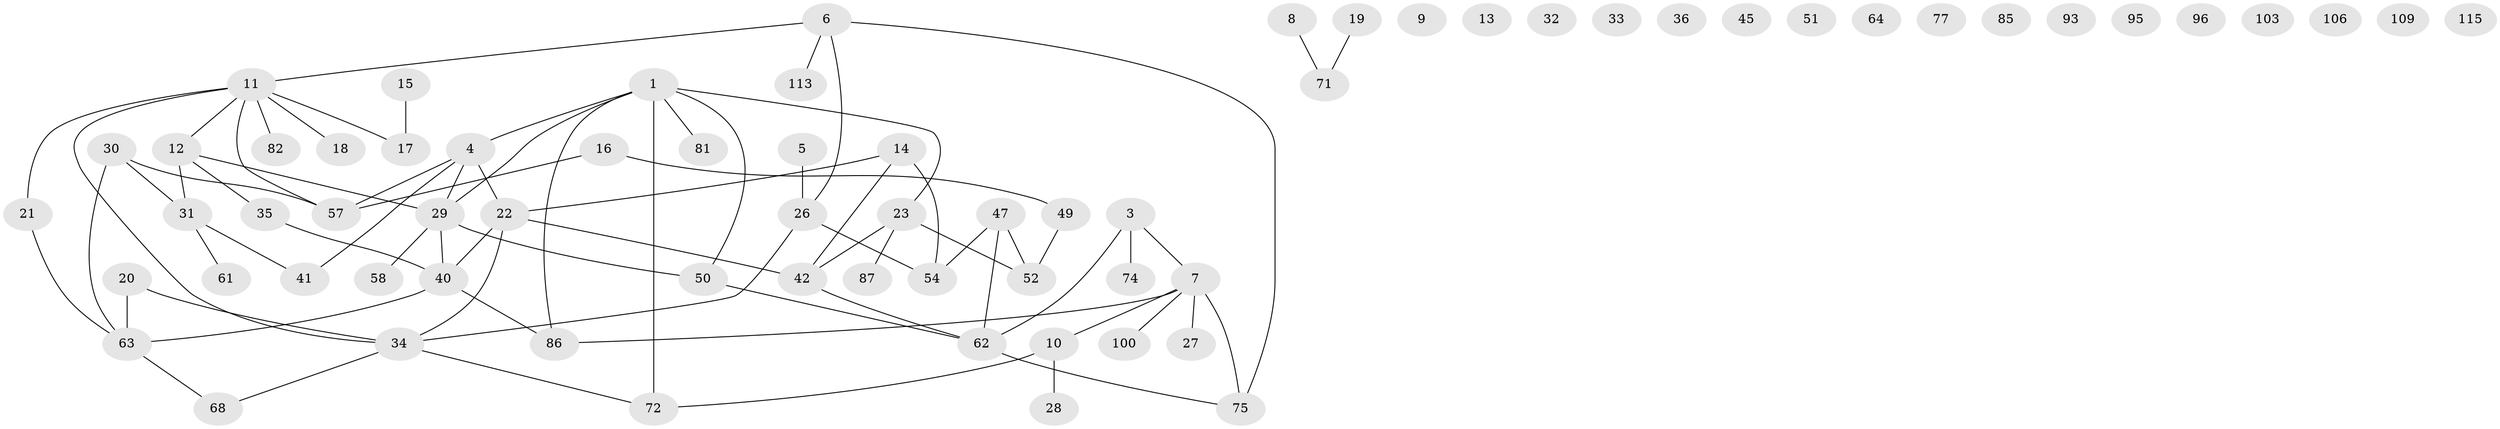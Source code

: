// original degree distribution, {5: 0.05217391304347826, 3: 0.26956521739130435, 4: 0.12173913043478261, 1: 0.2, 0: 0.14782608695652175, 2: 0.20869565217391303}
// Generated by graph-tools (version 1.1) at 2025/16/03/04/25 18:16:42]
// undirected, 69 vertices, 76 edges
graph export_dot {
graph [start="1"]
  node [color=gray90,style=filled];
  1 [super="+65+56+2"];
  3 [super="+73"];
  4 [super="+43"];
  5;
  6 [super="+25"];
  7 [super="+24"];
  8;
  9;
  10;
  11 [super="+79+80+38"];
  12 [super="+53"];
  13;
  14 [super="+46"];
  15 [super="+102"];
  16;
  17;
  18;
  19;
  20 [super="+98"];
  21;
  22 [super="+44+59"];
  23 [super="+97+88"];
  26 [super="+39"];
  27 [super="+94"];
  28;
  29 [super="+89+37+69"];
  30 [super="+99+76"];
  31 [super="+60"];
  32;
  33;
  34 [super="+48"];
  35;
  36;
  40 [super="+55+78"];
  41;
  42;
  45;
  47 [super="+66"];
  49;
  50 [super="+70"];
  51;
  52 [super="+112"];
  54 [super="+105+111"];
  57 [super="+92"];
  58;
  61 [super="+107"];
  62 [super="+114"];
  63 [super="+90"];
  64;
  68;
  71;
  72;
  74;
  75;
  77;
  81;
  82;
  85;
  86;
  87;
  93;
  95;
  96;
  100;
  103;
  106;
  109;
  113;
  115;
  1 -- 72;
  1 -- 86;
  1 -- 29;
  1 -- 23;
  1 -- 81;
  1 -- 50;
  1 -- 4;
  3 -- 74;
  3 -- 7;
  3 -- 62;
  4 -- 41;
  4 -- 29;
  4 -- 22;
  4 -- 57;
  5 -- 26;
  6 -- 26;
  6 -- 11;
  6 -- 113;
  6 -- 75;
  7 -- 75;
  7 -- 86;
  7 -- 100;
  7 -- 27 [weight=2];
  7 -- 10;
  8 -- 71;
  10 -- 28;
  10 -- 72;
  11 -- 17;
  11 -- 21;
  11 -- 18;
  11 -- 57;
  11 -- 82;
  11 -- 34;
  11 -- 12;
  12 -- 31;
  12 -- 29;
  12 -- 35;
  14 -- 54;
  14 -- 42;
  14 -- 22;
  15 -- 17;
  16 -- 49;
  16 -- 57;
  19 -- 71;
  20 -- 34;
  20 -- 63;
  21 -- 63;
  22 -- 42;
  22 -- 40;
  22 -- 34;
  23 -- 42;
  23 -- 52;
  23 -- 87;
  26 -- 54 [weight=2];
  26 -- 34;
  29 -- 50;
  29 -- 58;
  29 -- 40;
  30 -- 57;
  30 -- 63;
  30 -- 31;
  31 -- 41;
  31 -- 61;
  34 -- 72;
  34 -- 68;
  35 -- 40;
  40 -- 86;
  40 -- 63;
  42 -- 62;
  47 -- 54;
  47 -- 52;
  47 -- 62;
  49 -- 52;
  50 -- 62;
  62 -- 75;
  63 -- 68;
}
